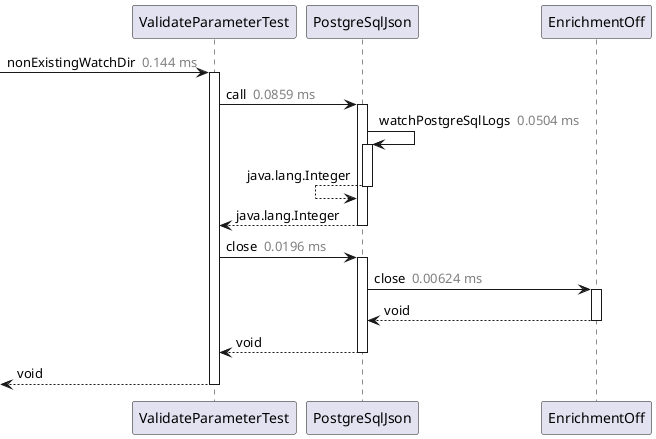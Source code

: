 @startuml

participant ValidateParameterTest as "ValidateParameterTest"
participant PostgreSqlJson as "PostgreSqlJson"
participant EnrichmentOff as "EnrichmentOff"
  [->ValidateParameterTest: nonExistingWatchDir <color:gray> 0.144 ms</color>
  activate ValidateParameterTest
    ValidateParameterTest->PostgreSqlJson: call <color:gray> 0.0859 ms</color>
    activate PostgreSqlJson
      PostgreSqlJson->PostgreSqlJson: watchPostgreSqlLogs <color:gray> 0.0504 ms</color>
      activate PostgreSqlJson
      PostgreSqlJson<--PostgreSqlJson: java.lang.Integer
      deactivate PostgreSqlJson
    ValidateParameterTest<--PostgreSqlJson: java.lang.Integer
    deactivate PostgreSqlJson
    ValidateParameterTest->PostgreSqlJson: close <color:gray> 0.0196 ms</color>
    activate PostgreSqlJson
      PostgreSqlJson->EnrichmentOff: close <color:gray> 0.00624 ms</color>
      activate EnrichmentOff
      PostgreSqlJson<--EnrichmentOff: void
      deactivate EnrichmentOff
    ValidateParameterTest<--PostgreSqlJson: void
    deactivate PostgreSqlJson
  [<--ValidateParameterTest: void
  deactivate ValidateParameterTest
@enduml